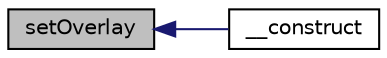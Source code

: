 digraph "setOverlay"
{
  edge [fontname="Helvetica",fontsize="10",labelfontname="Helvetica",labelfontsize="10"];
  node [fontname="Helvetica",fontsize="10",shape=record];
  rankdir="LR";
  Node13 [label="setOverlay",height=0.2,width=0.4,color="black", fillcolor="grey75", style="filled", fontcolor="black"];
  Node13 -> Node14 [dir="back",color="midnightblue",fontsize="10",style="solid",fontname="Helvetica"];
  Node14 [label="__construct",height=0.2,width=0.4,color="black", fillcolor="white", style="filled",URL="$class_p_h_p_excel___chart___legend.html#a7641073abdc993cdc4a28bff9dda1bea"];
}
